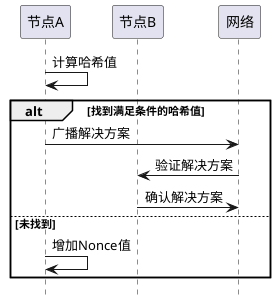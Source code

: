 @startuml
hide footbox
participant "节点A" as NodeA
participant "节点B" as NodeB
participant "网络" as Network

NodeA -> NodeA: 计算哈希值
alt 找到满足条件的哈希值
    NodeA -> Network: 广播解决方案
    Network -> NodeB: 验证解决方案
    NodeB -> Network: 确认解决方案
else 未找到
    NodeA -> NodeA: 增加Nonce值
end
@enduml
